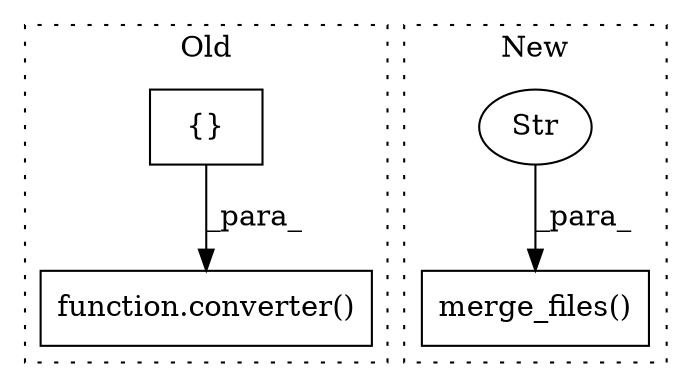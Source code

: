 digraph G {
subgraph cluster0 {
1 [label="function.converter()" a="75" s="2217,2232" l="10,1" shape="box"];
3 [label="{}" a="59" s="1430,1438" l="1,0" shape="box"];
label = "Old";
style="dotted";
}
subgraph cluster1 {
2 [label="merge_files()" a="75" s="1923,1953" l="22,1" shape="box"];
4 [label="Str" a="66" s="1945" l="8" shape="ellipse"];
label = "New";
style="dotted";
}
3 -> 1 [label="_para_"];
4 -> 2 [label="_para_"];
}